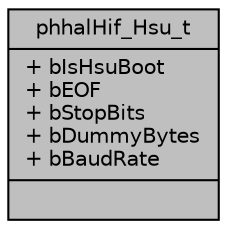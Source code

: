 digraph "phhalHif_Hsu_t"
{
  edge [fontname="Helvetica",fontsize="10",labelfontname="Helvetica",labelfontsize="10"];
  node [fontname="Helvetica",fontsize="10",shape=record];
  Node0 [label="{phhalHif_Hsu_t\n|+ bIsHsuBoot\l+ bEOF\l+ bStopBits\l+ bDummyBytes\l+ bBaudRate\l|}",height=0.2,width=0.4,color="black", fillcolor="grey75", style="filled", fontcolor="black"];
}
